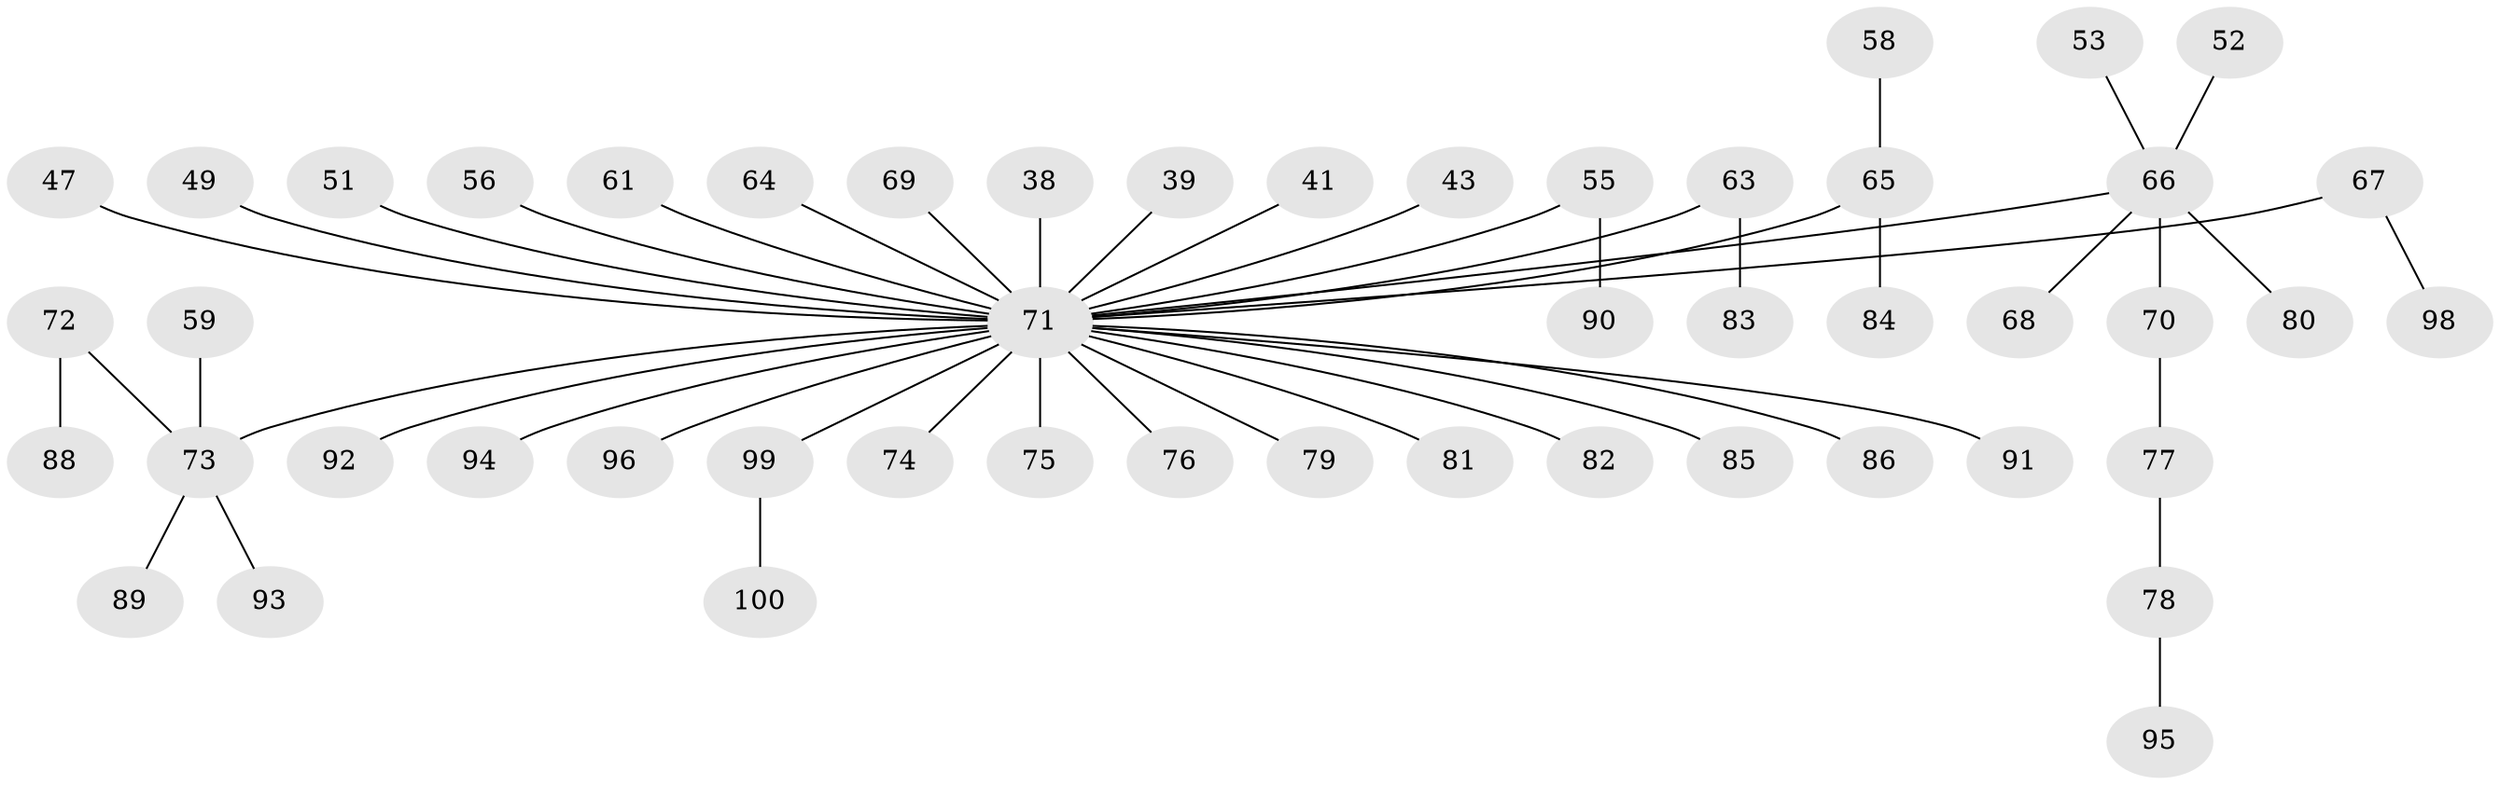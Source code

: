 // original degree distribution, {5: 0.05, 8: 0.01, 2: 0.33, 3: 0.08, 4: 0.04, 6: 0.02, 1: 0.47}
// Generated by graph-tools (version 1.1) at 2025/02/03/05/25 17:02:43]
// undirected, 50 vertices, 49 edges
graph export_dot {
graph [start="1"]
  node [color=gray90,style=filled];
  38;
  39;
  41;
  43;
  47;
  49;
  51;
  52;
  53;
  55;
  56;
  58;
  59;
  61;
  63;
  64;
  65 [super="+37+46"];
  66 [super="+48"];
  67;
  68;
  69;
  70;
  71 [super="+57+36+28"];
  72;
  73 [super="+44"];
  74;
  75;
  76;
  77;
  78;
  79;
  80;
  81;
  82;
  83;
  84;
  85;
  86;
  88;
  89;
  90;
  91;
  92;
  93;
  94;
  95;
  96;
  98;
  99 [super="+97"];
  100;
  38 -- 71;
  39 -- 71;
  41 -- 71;
  43 -- 71;
  47 -- 71;
  49 -- 71;
  51 -- 71;
  52 -- 66;
  53 -- 66;
  55 -- 90;
  55 -- 71;
  56 -- 71;
  58 -- 65;
  59 -- 73;
  61 -- 71;
  63 -- 83;
  63 -- 71;
  64 -- 71;
  65 -- 84;
  65 -- 71;
  66 -- 68;
  66 -- 80;
  66 -- 70;
  66 -- 71;
  67 -- 98;
  67 -- 71;
  69 -- 71;
  70 -- 77;
  71 -- 79;
  71 -- 73;
  71 -- 74;
  71 -- 75;
  71 -- 76;
  71 -- 81;
  71 -- 82;
  71 -- 85;
  71 -- 86;
  71 -- 91;
  71 -- 92;
  71 -- 94;
  71 -- 96;
  71 -- 99;
  72 -- 88;
  72 -- 73;
  73 -- 89;
  73 -- 93;
  77 -- 78;
  78 -- 95;
  99 -- 100;
}
